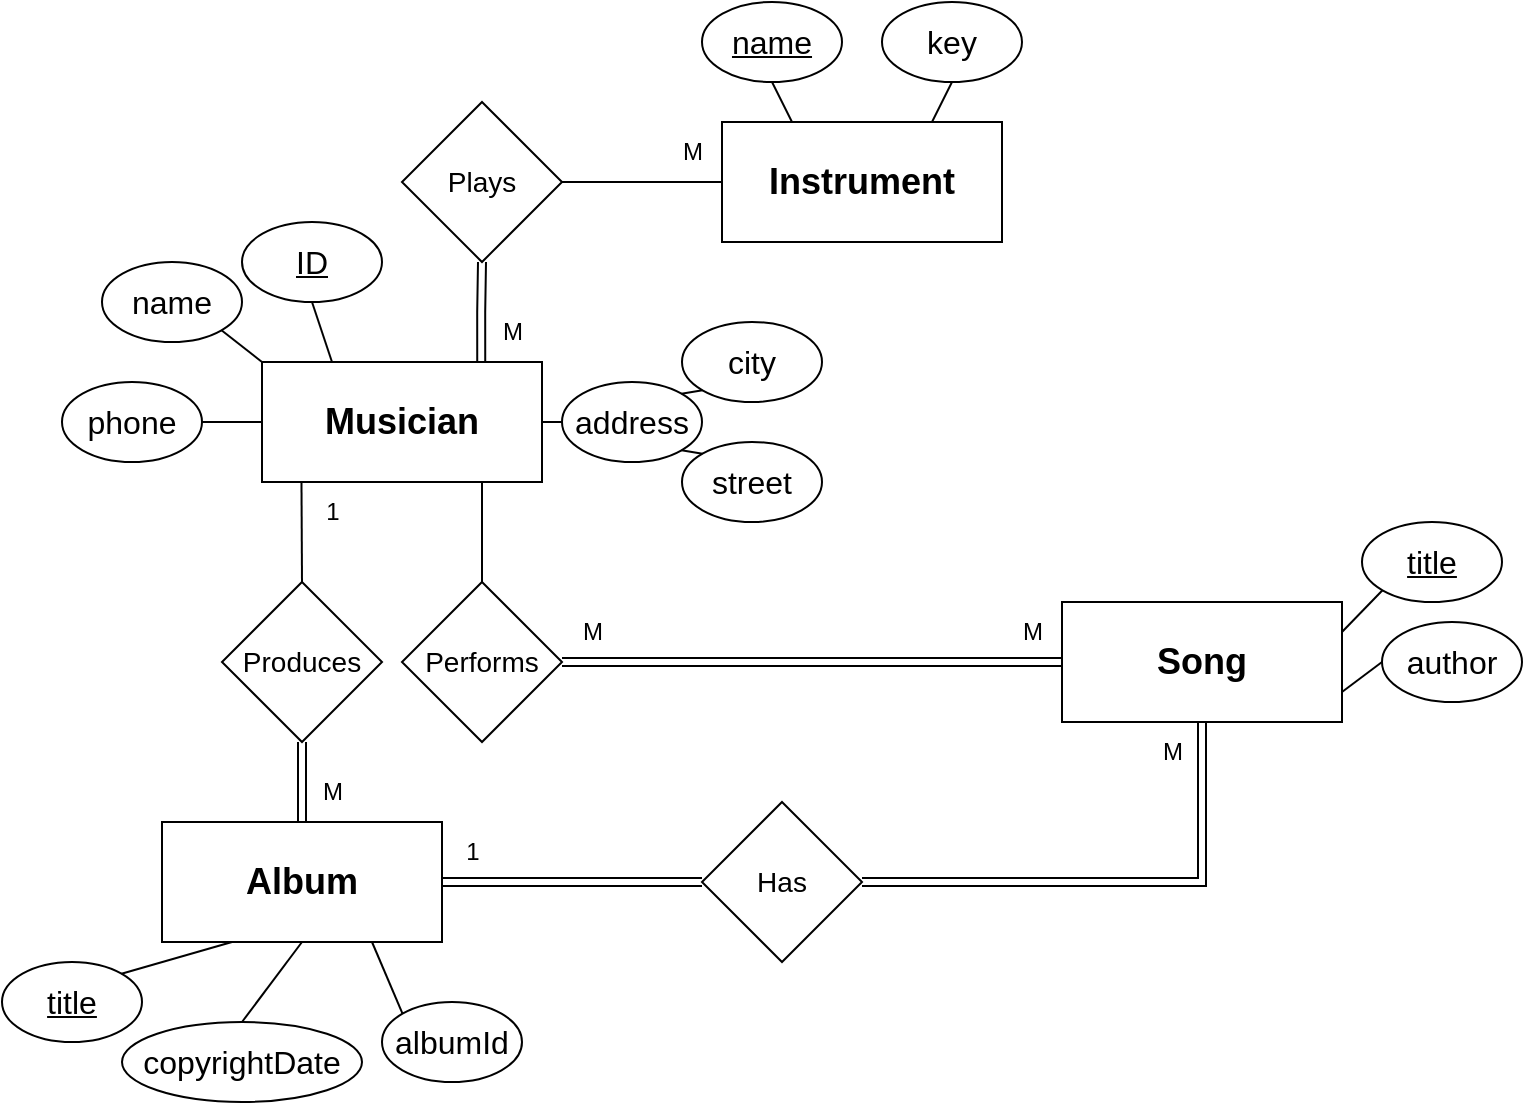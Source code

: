<mxfile version="24.8.4">
  <diagram name="Page-1" id="1MazCy2ozHTjzl5XAZdj">
    <mxGraphModel dx="1290" dy="558" grid="1" gridSize="10" guides="1" tooltips="1" connect="1" arrows="1" fold="1" page="1" pageScale="1" pageWidth="850" pageHeight="1100" math="0" shadow="0">
      <root>
        <mxCell id="0" />
        <mxCell id="1" parent="0" />
        <mxCell id="eEUwu_0mKjTyCW-i72Yi-36" style="edgeStyle=orthogonalEdgeStyle;rounded=0;orthogonalLoop=1;jettySize=auto;html=1;exitX=0.783;exitY=0.011;exitDx=0;exitDy=0;entryX=0.5;entryY=1;entryDx=0;entryDy=0;exitPerimeter=0;endArrow=none;endFill=0;strokeWidth=1;jumpStyle=none;shape=link;" parent="1" source="eEUwu_0mKjTyCW-i72Yi-1" target="eEUwu_0mKjTyCW-i72Yi-35" edge="1">
          <mxGeometry relative="1" as="geometry">
            <Array as="points">
              <mxPoint x="280" y="185" />
              <mxPoint x="280" y="185" />
            </Array>
          </mxGeometry>
        </mxCell>
        <mxCell id="eEUwu_0mKjTyCW-i72Yi-1" value="Musician" style="rounded=0;whiteSpace=wrap;html=1;fontSize=18;fontStyle=1" parent="1" vertex="1">
          <mxGeometry x="170" y="210" width="140" height="60" as="geometry" />
        </mxCell>
        <mxCell id="eEUwu_0mKjTyCW-i72Yi-3" value="Instrument" style="rounded=0;whiteSpace=wrap;html=1;fontSize=18;fontStyle=1" parent="1" vertex="1">
          <mxGeometry x="400" y="90" width="140" height="60" as="geometry" />
        </mxCell>
        <mxCell id="eEUwu_0mKjTyCW-i72Yi-4" value="Album" style="rounded=0;whiteSpace=wrap;html=1;fontSize=18;fontStyle=1" parent="1" vertex="1">
          <mxGeometry x="120" y="440" width="140" height="60" as="geometry" />
        </mxCell>
        <mxCell id="eEUwu_0mKjTyCW-i72Yi-5" value="Song" style="rounded=0;whiteSpace=wrap;html=1;fontSize=18;fontStyle=1" parent="1" vertex="1">
          <mxGeometry x="570" y="330" width="140" height="60" as="geometry" />
        </mxCell>
        <mxCell id="eEUwu_0mKjTyCW-i72Yi-6" value="ID" style="ellipse;whiteSpace=wrap;html=1;fontSize=16;fontStyle=4" parent="1" vertex="1">
          <mxGeometry x="160" y="140" width="70" height="40" as="geometry" />
        </mxCell>
        <mxCell id="eEUwu_0mKjTyCW-i72Yi-8" value="name" style="ellipse;whiteSpace=wrap;html=1;fontSize=16;fontStyle=0" parent="1" vertex="1">
          <mxGeometry x="90" y="160" width="70" height="40" as="geometry" />
        </mxCell>
        <mxCell id="eEUwu_0mKjTyCW-i72Yi-9" value="address" style="ellipse;whiteSpace=wrap;html=1;fontSize=16;fontStyle=0" parent="1" vertex="1">
          <mxGeometry x="320" y="220" width="70" height="40" as="geometry" />
        </mxCell>
        <mxCell id="eEUwu_0mKjTyCW-i72Yi-10" value="street" style="ellipse;whiteSpace=wrap;html=1;fontSize=16;fontStyle=0" parent="1" vertex="1">
          <mxGeometry x="380" y="250" width="70" height="40" as="geometry" />
        </mxCell>
        <mxCell id="eEUwu_0mKjTyCW-i72Yi-11" value="city" style="ellipse;whiteSpace=wrap;html=1;fontSize=16;fontStyle=0" parent="1" vertex="1">
          <mxGeometry x="380" y="190" width="70" height="40" as="geometry" />
        </mxCell>
        <mxCell id="eEUwu_0mKjTyCW-i72Yi-12" value="" style="endArrow=none;html=1;rounded=0;exitX=0;exitY=1;exitDx=0;exitDy=0;entryX=1;entryY=0;entryDx=0;entryDy=0;" parent="1" source="eEUwu_0mKjTyCW-i72Yi-11" target="eEUwu_0mKjTyCW-i72Yi-9" edge="1">
          <mxGeometry width="50" height="50" relative="1" as="geometry">
            <mxPoint x="340" y="410" as="sourcePoint" />
            <mxPoint x="390" y="360" as="targetPoint" />
          </mxGeometry>
        </mxCell>
        <mxCell id="eEUwu_0mKjTyCW-i72Yi-13" value="" style="endArrow=none;html=1;rounded=0;exitX=0;exitY=0;exitDx=0;exitDy=0;entryX=1;entryY=1;entryDx=0;entryDy=0;" parent="1" source="eEUwu_0mKjTyCW-i72Yi-10" target="eEUwu_0mKjTyCW-i72Yi-9" edge="1">
          <mxGeometry width="50" height="50" relative="1" as="geometry">
            <mxPoint x="65" y="430" as="sourcePoint" />
            <mxPoint x="95" y="420" as="targetPoint" />
          </mxGeometry>
        </mxCell>
        <mxCell id="eEUwu_0mKjTyCW-i72Yi-15" value="" style="endArrow=none;html=1;rounded=0;exitX=1;exitY=1;exitDx=0;exitDy=0;entryX=0;entryY=0;entryDx=0;entryDy=0;" parent="1" source="eEUwu_0mKjTyCW-i72Yi-8" target="eEUwu_0mKjTyCW-i72Yi-1" edge="1">
          <mxGeometry width="50" height="50" relative="1" as="geometry">
            <mxPoint x="200" y="296" as="sourcePoint" />
            <mxPoint x="215" y="280" as="targetPoint" />
          </mxGeometry>
        </mxCell>
        <mxCell id="eEUwu_0mKjTyCW-i72Yi-16" value="" style="endArrow=none;html=1;rounded=0;exitX=0.5;exitY=1;exitDx=0;exitDy=0;entryX=0.25;entryY=0;entryDx=0;entryDy=0;" parent="1" source="eEUwu_0mKjTyCW-i72Yi-6" target="eEUwu_0mKjTyCW-i72Yi-1" edge="1">
          <mxGeometry width="50" height="50" relative="1" as="geometry">
            <mxPoint x="160" y="204" as="sourcePoint" />
            <mxPoint x="180" y="220" as="targetPoint" />
          </mxGeometry>
        </mxCell>
        <mxCell id="eEUwu_0mKjTyCW-i72Yi-17" value="name" style="ellipse;whiteSpace=wrap;html=1;fontSize=16;fontStyle=4" parent="1" vertex="1">
          <mxGeometry x="390" y="30" width="70" height="40" as="geometry" />
        </mxCell>
        <mxCell id="eEUwu_0mKjTyCW-i72Yi-18" value="key" style="ellipse;whiteSpace=wrap;html=1;fontSize=16;fontStyle=0" parent="1" vertex="1">
          <mxGeometry x="480" y="30" width="70" height="40" as="geometry" />
        </mxCell>
        <mxCell id="eEUwu_0mKjTyCW-i72Yi-20" value="" style="endArrow=none;html=1;rounded=0;exitX=0.5;exitY=1;exitDx=0;exitDy=0;entryX=0.25;entryY=0;entryDx=0;entryDy=0;" parent="1" source="eEUwu_0mKjTyCW-i72Yi-17" target="eEUwu_0mKjTyCW-i72Yi-3" edge="1">
          <mxGeometry width="50" height="50" relative="1" as="geometry">
            <mxPoint x="205" y="180" as="sourcePoint" />
            <mxPoint x="215" y="210" as="targetPoint" />
          </mxGeometry>
        </mxCell>
        <mxCell id="eEUwu_0mKjTyCW-i72Yi-21" value="" style="endArrow=none;html=1;rounded=0;exitX=0.5;exitY=1;exitDx=0;exitDy=0;entryX=0.75;entryY=0;entryDx=0;entryDy=0;" parent="1" source="eEUwu_0mKjTyCW-i72Yi-18" target="eEUwu_0mKjTyCW-i72Yi-3" edge="1">
          <mxGeometry width="50" height="50" relative="1" as="geometry">
            <mxPoint x="445" y="80" as="sourcePoint" />
            <mxPoint x="445" y="100" as="targetPoint" />
          </mxGeometry>
        </mxCell>
        <mxCell id="eEUwu_0mKjTyCW-i72Yi-23" value="title" style="ellipse;whiteSpace=wrap;html=1;fontSize=16;fontStyle=4" parent="1" vertex="1">
          <mxGeometry x="40" y="510" width="70" height="40" as="geometry" />
        </mxCell>
        <mxCell id="eEUwu_0mKjTyCW-i72Yi-24" value="copyrightDate" style="ellipse;whiteSpace=wrap;html=1;fontSize=16;fontStyle=0" parent="1" vertex="1">
          <mxGeometry x="100" y="540" width="120" height="40" as="geometry" />
        </mxCell>
        <mxCell id="eEUwu_0mKjTyCW-i72Yi-25" value="albumId" style="ellipse;whiteSpace=wrap;html=1;fontSize=16;fontStyle=0" parent="1" vertex="1">
          <mxGeometry x="230" y="530" width="70" height="40" as="geometry" />
        </mxCell>
        <mxCell id="eEUwu_0mKjTyCW-i72Yi-26" value="" style="endArrow=none;html=1;rounded=0;exitX=1;exitY=0;exitDx=0;exitDy=0;entryX=0.25;entryY=1;entryDx=0;entryDy=0;" parent="1" source="eEUwu_0mKjTyCW-i72Yi-23" target="eEUwu_0mKjTyCW-i72Yi-4" edge="1">
          <mxGeometry width="50" height="50" relative="1" as="geometry">
            <mxPoint x="45" y="310" as="sourcePoint" />
            <mxPoint x="35" y="330" as="targetPoint" />
          </mxGeometry>
        </mxCell>
        <mxCell id="eEUwu_0mKjTyCW-i72Yi-27" value="" style="endArrow=none;html=1;rounded=0;exitX=0.5;exitY=0;exitDx=0;exitDy=0;entryX=0.5;entryY=1;entryDx=0;entryDy=0;" parent="1" source="eEUwu_0mKjTyCW-i72Yi-24" target="eEUwu_0mKjTyCW-i72Yi-4" edge="1">
          <mxGeometry width="50" height="50" relative="1" as="geometry">
            <mxPoint x="165" y="430" as="sourcePoint" />
            <mxPoint x="165" y="450" as="targetPoint" />
          </mxGeometry>
        </mxCell>
        <mxCell id="eEUwu_0mKjTyCW-i72Yi-28" value="" style="endArrow=none;html=1;rounded=0;exitX=0;exitY=0;exitDx=0;exitDy=0;entryX=0.75;entryY=1;entryDx=0;entryDy=0;" parent="1" source="eEUwu_0mKjTyCW-i72Yi-25" target="eEUwu_0mKjTyCW-i72Yi-4" edge="1">
          <mxGeometry width="50" height="50" relative="1" as="geometry">
            <mxPoint x="280" y="430" as="sourcePoint" />
            <mxPoint x="235" y="450" as="targetPoint" />
          </mxGeometry>
        </mxCell>
        <mxCell id="eEUwu_0mKjTyCW-i72Yi-29" value="title" style="ellipse;whiteSpace=wrap;html=1;fontSize=16;fontStyle=4" parent="1" vertex="1">
          <mxGeometry x="720" y="290" width="70" height="40" as="geometry" />
        </mxCell>
        <mxCell id="eEUwu_0mKjTyCW-i72Yi-30" value="author" style="ellipse;whiteSpace=wrap;html=1;fontSize=16;fontStyle=0" parent="1" vertex="1">
          <mxGeometry x="730" y="340" width="70" height="40" as="geometry" />
        </mxCell>
        <mxCell id="eEUwu_0mKjTyCW-i72Yi-31" value="" style="endArrow=none;html=1;rounded=0;exitX=1;exitY=0.25;exitDx=0;exitDy=0;entryX=0;entryY=1;entryDx=0;entryDy=0;" parent="1" source="eEUwu_0mKjTyCW-i72Yi-5" target="eEUwu_0mKjTyCW-i72Yi-29" edge="1">
          <mxGeometry width="50" height="50" relative="1" as="geometry">
            <mxPoint x="355" y="250" as="sourcePoint" />
            <mxPoint x="365" y="280" as="targetPoint" />
          </mxGeometry>
        </mxCell>
        <mxCell id="eEUwu_0mKjTyCW-i72Yi-32" value="" style="endArrow=none;html=1;rounded=0;exitX=1;exitY=0.75;exitDx=0;exitDy=0;entryX=0;entryY=0.5;entryDx=0;entryDy=0;" parent="1" source="eEUwu_0mKjTyCW-i72Yi-5" target="eEUwu_0mKjTyCW-i72Yi-30" edge="1">
          <mxGeometry width="50" height="50" relative="1" as="geometry">
            <mxPoint x="605" y="460" as="sourcePoint" />
            <mxPoint x="605" y="480" as="targetPoint" />
          </mxGeometry>
        </mxCell>
        <mxCell id="eEUwu_0mKjTyCW-i72Yi-33" value="phone" style="ellipse;whiteSpace=wrap;html=1;fontSize=16;fontStyle=0" parent="1" vertex="1">
          <mxGeometry x="70" y="220" width="70" height="40" as="geometry" />
        </mxCell>
        <mxCell id="eEUwu_0mKjTyCW-i72Yi-34" value="" style="endArrow=none;html=1;rounded=0;exitX=1;exitY=0.5;exitDx=0;exitDy=0;entryX=0;entryY=0.5;entryDx=0;entryDy=0;" parent="1" source="eEUwu_0mKjTyCW-i72Yi-33" target="eEUwu_0mKjTyCW-i72Yi-1" edge="1">
          <mxGeometry width="50" height="50" relative="1" as="geometry">
            <mxPoint x="200" y="296" as="sourcePoint" />
            <mxPoint x="215" y="280" as="targetPoint" />
          </mxGeometry>
        </mxCell>
        <mxCell id="eEUwu_0mKjTyCW-i72Yi-37" style="edgeStyle=orthogonalEdgeStyle;rounded=0;orthogonalLoop=1;jettySize=auto;html=1;entryX=0;entryY=0.5;entryDx=0;entryDy=0;endArrow=none;endFill=0;" parent="1" source="eEUwu_0mKjTyCW-i72Yi-35" target="eEUwu_0mKjTyCW-i72Yi-3" edge="1">
          <mxGeometry relative="1" as="geometry" />
        </mxCell>
        <mxCell id="eEUwu_0mKjTyCW-i72Yi-35" value="Plays" style="rhombus;whiteSpace=wrap;html=1;strokeWidth=1;fontSize=14;fontStyle=0" parent="1" vertex="1">
          <mxGeometry x="240" y="80" width="80" height="80" as="geometry" />
        </mxCell>
        <mxCell id="eEUwu_0mKjTyCW-i72Yi-41" value="Performs" style="rhombus;whiteSpace=wrap;html=1;strokeWidth=1;fontSize=14;fontStyle=0" parent="1" vertex="1">
          <mxGeometry x="240" y="320" width="80" height="80" as="geometry" />
        </mxCell>
        <mxCell id="eEUwu_0mKjTyCW-i72Yi-42" value="" style="endArrow=none;html=1;rounded=0;entryX=0.5;entryY=0;entryDx=0;entryDy=0;" parent="1" target="eEUwu_0mKjTyCW-i72Yi-41" edge="1">
          <mxGeometry width="50" height="50" relative="1" as="geometry">
            <mxPoint x="280" y="270" as="sourcePoint" />
            <mxPoint x="480" y="330" as="targetPoint" />
          </mxGeometry>
        </mxCell>
        <mxCell id="eEUwu_0mKjTyCW-i72Yi-43" value="" style="endArrow=none;html=1;rounded=0;entryX=1;entryY=0.5;entryDx=0;entryDy=0;exitX=0;exitY=0.5;exitDx=0;exitDy=0;shape=link;" parent="1" source="eEUwu_0mKjTyCW-i72Yi-5" target="eEUwu_0mKjTyCW-i72Yi-41" edge="1">
          <mxGeometry width="50" height="50" relative="1" as="geometry">
            <mxPoint x="290" y="280" as="sourcePoint" />
            <mxPoint x="290" y="310" as="targetPoint" />
          </mxGeometry>
        </mxCell>
        <mxCell id="eEUwu_0mKjTyCW-i72Yi-44" value="" style="endArrow=none;html=1;rounded=0;exitX=0;exitY=0.5;exitDx=0;exitDy=0;" parent="1" source="eEUwu_0mKjTyCW-i72Yi-9" edge="1">
          <mxGeometry width="50" height="50" relative="1" as="geometry">
            <mxPoint x="400" y="234" as="sourcePoint" />
            <mxPoint x="310" y="240" as="targetPoint" />
          </mxGeometry>
        </mxCell>
        <mxCell id="eEUwu_0mKjTyCW-i72Yi-45" value="Produces" style="rhombus;whiteSpace=wrap;html=1;strokeWidth=1;fontSize=14;fontStyle=0" parent="1" vertex="1">
          <mxGeometry x="150" y="320" width="80" height="80" as="geometry" />
        </mxCell>
        <mxCell id="eEUwu_0mKjTyCW-i72Yi-46" value="" style="endArrow=none;html=1;rounded=0;entryX=0.5;entryY=0;entryDx=0;entryDy=0;exitX=0.141;exitY=1;exitDx=0;exitDy=0;exitPerimeter=0;" parent="1" source="eEUwu_0mKjTyCW-i72Yi-1" target="eEUwu_0mKjTyCW-i72Yi-45" edge="1">
          <mxGeometry width="50" height="50" relative="1" as="geometry">
            <mxPoint x="290" y="280" as="sourcePoint" />
            <mxPoint x="290" y="330" as="targetPoint" />
          </mxGeometry>
        </mxCell>
        <mxCell id="eEUwu_0mKjTyCW-i72Yi-47" value="" style="endArrow=none;html=1;rounded=0;entryX=0.5;entryY=0;entryDx=0;entryDy=0;exitX=0.5;exitY=1;exitDx=0;exitDy=0;shape=link;" parent="1" source="eEUwu_0mKjTyCW-i72Yi-45" target="eEUwu_0mKjTyCW-i72Yi-4" edge="1">
          <mxGeometry width="50" height="50" relative="1" as="geometry">
            <mxPoint x="200" y="280" as="sourcePoint" />
            <mxPoint x="200" y="330" as="targetPoint" />
          </mxGeometry>
        </mxCell>
        <mxCell id="eEUwu_0mKjTyCW-i72Yi-48" value="M" style="text;html=1;align=center;verticalAlign=middle;resizable=0;points=[];autosize=1;strokeColor=none;fillColor=none;" parent="1" vertex="1">
          <mxGeometry x="280" y="180" width="30" height="30" as="geometry" />
        </mxCell>
        <mxCell id="eEUwu_0mKjTyCW-i72Yi-49" value="M" style="text;html=1;align=center;verticalAlign=middle;resizable=0;points=[];autosize=1;strokeColor=none;fillColor=none;" parent="1" vertex="1">
          <mxGeometry x="370" y="90" width="30" height="30" as="geometry" />
        </mxCell>
        <mxCell id="eEUwu_0mKjTyCW-i72Yi-50" value="Has" style="rhombus;whiteSpace=wrap;html=1;strokeWidth=1;fontSize=14;fontStyle=0" parent="1" vertex="1">
          <mxGeometry x="390" y="430" width="80" height="80" as="geometry" />
        </mxCell>
        <mxCell id="eEUwu_0mKjTyCW-i72Yi-51" value="" style="endArrow=none;html=1;rounded=0;entryX=1;entryY=0.5;entryDx=0;entryDy=0;exitX=0;exitY=0.5;exitDx=0;exitDy=0;shape=link;" parent="1" source="eEUwu_0mKjTyCW-i72Yi-50" target="eEUwu_0mKjTyCW-i72Yi-4" edge="1">
          <mxGeometry width="50" height="50" relative="1" as="geometry">
            <mxPoint x="580" y="370" as="sourcePoint" />
            <mxPoint x="330" y="370" as="targetPoint" />
          </mxGeometry>
        </mxCell>
        <mxCell id="eEUwu_0mKjTyCW-i72Yi-52" value="" style="endArrow=none;html=1;rounded=0;entryX=1;entryY=0.5;entryDx=0;entryDy=0;exitX=0.5;exitY=1;exitDx=0;exitDy=0;shape=link;" parent="1" source="eEUwu_0mKjTyCW-i72Yi-5" target="eEUwu_0mKjTyCW-i72Yi-50" edge="1">
          <mxGeometry width="50" height="50" relative="1" as="geometry">
            <mxPoint x="400" y="480" as="sourcePoint" />
            <mxPoint x="270" y="480" as="targetPoint" />
            <Array as="points">
              <mxPoint x="640" y="470" />
            </Array>
          </mxGeometry>
        </mxCell>
        <mxCell id="eEUwu_0mKjTyCW-i72Yi-53" value="M" style="text;html=1;align=center;verticalAlign=middle;resizable=0;points=[];autosize=1;strokeColor=none;fillColor=none;" parent="1" vertex="1">
          <mxGeometry x="610" y="390" width="30" height="30" as="geometry" />
        </mxCell>
        <mxCell id="eEUwu_0mKjTyCW-i72Yi-54" value="1" style="text;html=1;align=center;verticalAlign=middle;resizable=0;points=[];autosize=1;strokeColor=none;fillColor=none;" parent="1" vertex="1">
          <mxGeometry x="260" y="440" width="30" height="30" as="geometry" />
        </mxCell>
        <mxCell id="eEUwu_0mKjTyCW-i72Yi-55" value="M" style="text;html=1;align=center;verticalAlign=middle;resizable=0;points=[];autosize=1;strokeColor=none;fillColor=none;" parent="1" vertex="1">
          <mxGeometry x="320" y="330" width="30" height="30" as="geometry" />
        </mxCell>
        <mxCell id="eEUwu_0mKjTyCW-i72Yi-56" value="M" style="text;html=1;align=center;verticalAlign=middle;resizable=0;points=[];autosize=1;strokeColor=none;fillColor=none;" parent="1" vertex="1">
          <mxGeometry x="540" y="330" width="30" height="30" as="geometry" />
        </mxCell>
        <mxCell id="eEUwu_0mKjTyCW-i72Yi-57" value="1" style="text;html=1;align=center;verticalAlign=middle;resizable=0;points=[];autosize=1;strokeColor=none;fillColor=none;" parent="1" vertex="1">
          <mxGeometry x="190" y="270" width="30" height="30" as="geometry" />
        </mxCell>
        <mxCell id="eEUwu_0mKjTyCW-i72Yi-58" value="M" style="text;html=1;align=center;verticalAlign=middle;resizable=0;points=[];autosize=1;strokeColor=none;fillColor=none;" parent="1" vertex="1">
          <mxGeometry x="190" y="410" width="30" height="30" as="geometry" />
        </mxCell>
      </root>
    </mxGraphModel>
  </diagram>
</mxfile>
